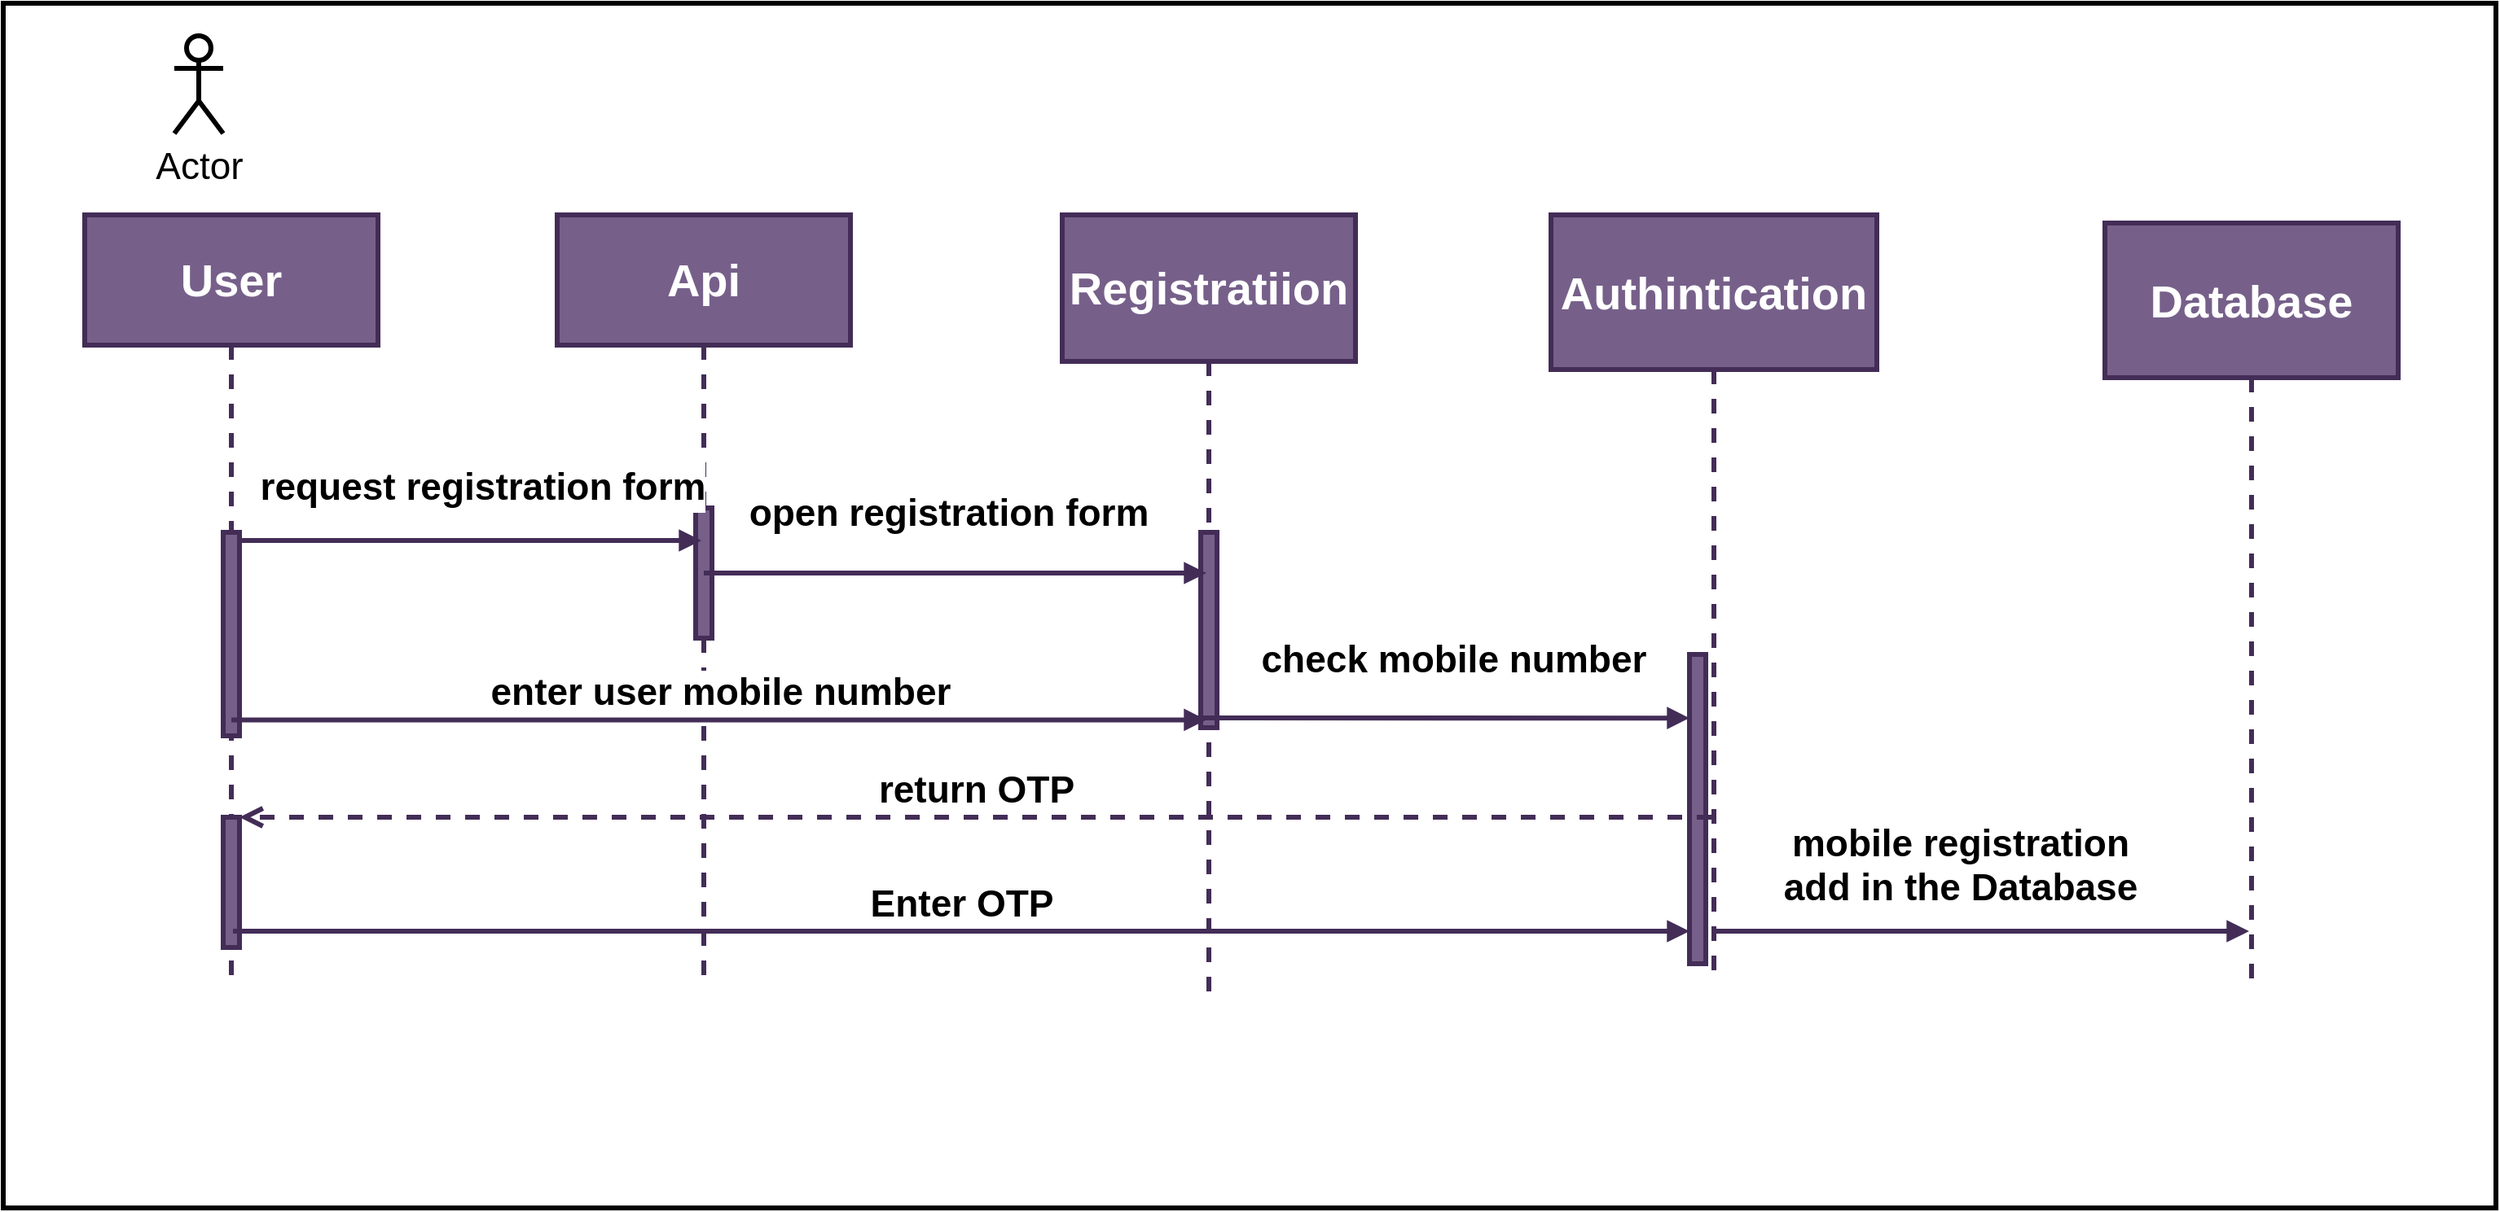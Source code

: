<mxfile version="17.4.5" type="github" pages="2">
  <diagram id="lUH7IYxGMJijNj0JPyck" name="Page-1">
    <mxGraphModel dx="1730" dy="1153" grid="1" gridSize="10" guides="1" tooltips="1" connect="1" arrows="1" fold="1" page="1" pageScale="1" pageWidth="1700" pageHeight="1100" math="0" shadow="0">
      <root>
        <mxCell id="0" />
        <mxCell id="1" parent="0" />
        <mxCell id="horDpHeikH8RiV0g9dJc-3" value="&lt;b&gt;User&lt;/b&gt;" style="shape=umlLifeline;perimeter=lifelinePerimeter;whiteSpace=wrap;html=1;container=1;collapsible=0;recursiveResize=0;outlineConnect=0;fontSize=28;size=80;strokeWidth=3;fillColor=#76608a;strokeColor=#432D57;fontColor=#ffffff;" vertex="1" parent="1">
          <mxGeometry x="100" y="270" width="180" height="470" as="geometry" />
        </mxCell>
        <mxCell id="horDpHeikH8RiV0g9dJc-23" value="" style="html=1;points=[];perimeter=orthogonalPerimeter;fontSize=23;strokeWidth=3;fillColor=#76608a;strokeColor=#432D57;fontColor=#ffffff;" vertex="1" parent="horDpHeikH8RiV0g9dJc-3">
          <mxGeometry x="85" y="370.0" width="10" height="80" as="geometry" />
        </mxCell>
        <mxCell id="horDpHeikH8RiV0g9dJc-5" value="&lt;b&gt;Api&lt;/b&gt;" style="shape=umlLifeline;perimeter=lifelinePerimeter;whiteSpace=wrap;html=1;container=1;collapsible=0;recursiveResize=0;outlineConnect=0;fontSize=28;size=80;strokeWidth=3;fillColor=#76608a;strokeColor=#432D57;fontColor=#ffffff;" vertex="1" parent="1">
          <mxGeometry x="390" y="270" width="180" height="470" as="geometry" />
        </mxCell>
        <mxCell id="horDpHeikH8RiV0g9dJc-14" value="" style="html=1;points=[];perimeter=orthogonalPerimeter;fontSize=23;strokeWidth=3;fillColor=#76608a;strokeColor=#432D57;fontColor=#ffffff;" vertex="1" parent="horDpHeikH8RiV0g9dJc-5">
          <mxGeometry x="85" y="180" width="10" height="80" as="geometry" />
        </mxCell>
        <mxCell id="horDpHeikH8RiV0g9dJc-6" value="&lt;b&gt;Registratiion&lt;/b&gt;" style="shape=umlLifeline;perimeter=lifelinePerimeter;whiteSpace=wrap;html=1;container=1;collapsible=0;recursiveResize=0;outlineConnect=0;fontSize=28;size=90;strokeWidth=3;fillColor=#76608a;strokeColor=#432D57;fontColor=#ffffff;" vertex="1" parent="1">
          <mxGeometry x="700" y="270" width="180" height="480" as="geometry" />
        </mxCell>
        <mxCell id="horDpHeikH8RiV0g9dJc-18" value="" style="html=1;points=[];perimeter=orthogonalPerimeter;fontSize=23;strokeWidth=3;fillColor=#76608a;strokeColor=#432D57;fontColor=#ffffff;" vertex="1" parent="horDpHeikH8RiV0g9dJc-6">
          <mxGeometry x="85" y="195" width="10" height="120" as="geometry" />
        </mxCell>
        <mxCell id="horDpHeikH8RiV0g9dJc-7" value="&lt;b&gt;Authintication &lt;/b&gt;" style="shape=umlLifeline;perimeter=lifelinePerimeter;whiteSpace=wrap;html=1;container=1;collapsible=0;recursiveResize=0;outlineConnect=0;fontSize=28;size=95;strokeWidth=3;fillColor=#76608a;strokeColor=#432D57;fontColor=#ffffff;" vertex="1" parent="1">
          <mxGeometry x="1000" y="270" width="200" height="470" as="geometry" />
        </mxCell>
        <mxCell id="horDpHeikH8RiV0g9dJc-20" value="" style="html=1;points=[];perimeter=orthogonalPerimeter;fontSize=23;strokeWidth=3;fillColor=#76608a;strokeColor=#432D57;fontColor=#ffffff;" vertex="1" parent="horDpHeikH8RiV0g9dJc-7">
          <mxGeometry x="85" y="270" width="10" height="190" as="geometry" />
        </mxCell>
        <mxCell id="horDpHeikH8RiV0g9dJc-21" value="&lt;b&gt;check mobile number&lt;/b&gt;" style="html=1;verticalAlign=bottom;endArrow=block;rounded=0;fontSize=23;fillColor=#76608a;strokeColor=#432D57;strokeWidth=3;" edge="1" parent="horDpHeikH8RiV0g9dJc-7">
          <mxGeometry x="0.453" y="19" width="80" relative="1" as="geometry">
            <mxPoint x="5" y="309.09" as="sourcePoint" />
            <mxPoint x="85" y="309.09" as="targetPoint" />
            <Array as="points">
              <mxPoint x="-220" y="309" />
            </Array>
            <mxPoint as="offset" />
          </mxGeometry>
        </mxCell>
        <mxCell id="horDpHeikH8RiV0g9dJc-10" value="&lt;b&gt;Database&lt;/b&gt;" style="shape=umlLifeline;perimeter=lifelinePerimeter;whiteSpace=wrap;html=1;container=1;collapsible=0;recursiveResize=0;outlineConnect=0;fontSize=28;size=95;strokeWidth=3;fillColor=#76608a;strokeColor=#432D57;fontColor=#ffffff;" vertex="1" parent="1">
          <mxGeometry x="1340" y="275" width="180" height="470" as="geometry" />
        </mxCell>
        <mxCell id="horDpHeikH8RiV0g9dJc-11" value="&lt;b&gt;&lt;font style=&quot;font-size: 23px&quot;&gt;request registration form&lt;/font&gt;&lt;/b&gt;" style="html=1;verticalAlign=bottom;endArrow=block;rounded=0;fontSize=28;startArrow=none;fillColor=#76608a;strokeColor=#432D57;strokeWidth=3;" edge="1" parent="1" source="horDpHeikH8RiV0g9dJc-12" target="horDpHeikH8RiV0g9dJc-5">
          <mxGeometry x="0.04" y="15" width="80" relative="1" as="geometry">
            <mxPoint x="290" y="420" as="sourcePoint" />
            <mxPoint x="840" y="330" as="targetPoint" />
            <Array as="points">
              <mxPoint x="330" y="470" />
            </Array>
            <mxPoint x="1" as="offset" />
          </mxGeometry>
        </mxCell>
        <mxCell id="horDpHeikH8RiV0g9dJc-12" value="" style="html=1;points=[];perimeter=orthogonalPerimeter;fontSize=23;strokeWidth=3;fillColor=#76608a;strokeColor=#432D57;fontColor=#ffffff;" vertex="1" parent="1">
          <mxGeometry x="185" y="465" width="10" height="125" as="geometry" />
        </mxCell>
        <mxCell id="horDpHeikH8RiV0g9dJc-13" value="" style="html=1;verticalAlign=bottom;endArrow=none;rounded=0;fontSize=28;fillColor=#76608a;strokeColor=#432D57;strokeWidth=3;" edge="1" parent="1" source="horDpHeikH8RiV0g9dJc-3" target="horDpHeikH8RiV0g9dJc-12">
          <mxGeometry x="0.04" y="15" width="80" relative="1" as="geometry">
            <mxPoint x="189.333" y="505.0" as="sourcePoint" />
            <mxPoint x="479" y="505.0" as="targetPoint" />
            <mxPoint x="1" as="offset" />
          </mxGeometry>
        </mxCell>
        <mxCell id="horDpHeikH8RiV0g9dJc-17" value="&lt;b&gt;open registration form &lt;/b&gt;" style="html=1;verticalAlign=bottom;endArrow=block;rounded=0;fontSize=23;fillColor=#76608a;strokeColor=#432D57;strokeWidth=3;" edge="1" parent="1" target="horDpHeikH8RiV0g9dJc-6">
          <mxGeometry x="-0.029" y="20" width="80" relative="1" as="geometry">
            <mxPoint x="480" y="490" as="sourcePoint" />
            <mxPoint x="650" y="490" as="targetPoint" />
            <Array as="points">
              <mxPoint x="630" y="490" />
            </Array>
            <mxPoint as="offset" />
          </mxGeometry>
        </mxCell>
        <mxCell id="horDpHeikH8RiV0g9dJc-19" value="&lt;b&gt;enter user mobile number&lt;/b&gt;" style="html=1;verticalAlign=bottom;endArrow=block;rounded=0;fontSize=23;exitX=0.5;exitY=0.66;exitDx=0;exitDy=0;exitPerimeter=0;fillColor=#76608a;strokeColor=#432D57;strokeWidth=3;" edge="1" parent="1" source="horDpHeikH8RiV0g9dJc-3" target="horDpHeikH8RiV0g9dJc-6">
          <mxGeometry width="80" relative="1" as="geometry">
            <mxPoint x="530" y="570" as="sourcePoint" />
            <mxPoint x="610" y="570" as="targetPoint" />
          </mxGeometry>
        </mxCell>
        <mxCell id="horDpHeikH8RiV0g9dJc-22" value="&lt;b&gt;return OTP&lt;/b&gt;" style="html=1;verticalAlign=bottom;endArrow=open;dashed=1;endSize=8;rounded=0;fontSize=23;fillColor=#76608a;strokeColor=#432D57;strokeWidth=3;" edge="1" parent="1" source="horDpHeikH8RiV0g9dJc-7" target="horDpHeikH8RiV0g9dJc-23">
          <mxGeometry relative="1" as="geometry">
            <mxPoint x="680" y="650" as="sourcePoint" />
            <mxPoint x="600" y="650" as="targetPoint" />
          </mxGeometry>
        </mxCell>
        <mxCell id="horDpHeikH8RiV0g9dJc-24" value="&lt;b&gt;Enter OTP&lt;/b&gt;" style="html=1;verticalAlign=bottom;endArrow=block;rounded=0;fontSize=23;fillColor=#76608a;strokeColor=#432D57;strokeWidth=3;" edge="1" parent="1" source="horDpHeikH8RiV0g9dJc-3" target="horDpHeikH8RiV0g9dJc-20">
          <mxGeometry width="80" relative="1" as="geometry">
            <mxPoint x="600" y="650" as="sourcePoint" />
            <mxPoint x="680" y="650" as="targetPoint" />
            <Array as="points">
              <mxPoint x="200" y="710" />
            </Array>
          </mxGeometry>
        </mxCell>
        <mxCell id="horDpHeikH8RiV0g9dJc-25" value="&lt;div&gt;&lt;b&gt;mobile registration &lt;br&gt;&lt;/b&gt;&lt;/div&gt;&lt;div&gt;&lt;b&gt;add in the Database&lt;/b&gt;&lt;/div&gt;" style="html=1;verticalAlign=bottom;endArrow=block;rounded=0;fontSize=23;fillColor=#76608a;strokeColor=#432D57;strokeWidth=3;" edge="1" parent="1" source="horDpHeikH8RiV0g9dJc-7" target="horDpHeikH8RiV0g9dJc-10">
          <mxGeometry x="-0.086" y="10" width="80" relative="1" as="geometry">
            <mxPoint x="1120" y="660" as="sourcePoint" />
            <mxPoint x="1200" y="660" as="targetPoint" />
            <Array as="points">
              <mxPoint x="1160" y="710" />
            </Array>
            <mxPoint as="offset" />
          </mxGeometry>
        </mxCell>
        <mxCell id="horDpHeikH8RiV0g9dJc-26" value="" style="rounded=0;whiteSpace=wrap;html=1;fontSize=23;strokeWidth=3;fillColor=none;" vertex="1" parent="1">
          <mxGeometry x="50" y="140" width="1530" height="740" as="geometry" />
        </mxCell>
        <mxCell id="G3GjucO_oMO43UOVzfCU-1" value="Actor" style="shape=umlActor;verticalLabelPosition=bottom;verticalAlign=top;html=1;outlineConnect=0;fontSize=23;strokeWidth=3;fillColor=none;" vertex="1" parent="1">
          <mxGeometry x="155" y="160" width="30" height="60" as="geometry" />
        </mxCell>
      </root>
    </mxGraphModel>
  </diagram>
  <diagram id="GhMpeep6_PEhTpSxNjq4" name="Page-2">
    <mxGraphModel dx="2076" dy="1384" grid="1" gridSize="10" guides="1" tooltips="1" connect="1" arrows="1" fold="1" page="1" pageScale="1" pageWidth="1700" pageHeight="1100" math="0" shadow="0">
      <root>
        <mxCell id="0" />
        <mxCell id="1" parent="0" />
        <mxCell id="-cpC5021foC9Ec6jcuWS-1" value="&lt;b&gt;User&lt;/b&gt;" style="shape=umlLifeline;perimeter=lifelinePerimeter;whiteSpace=wrap;html=1;container=1;collapsible=0;recursiveResize=0;outlineConnect=0;fontSize=28;size=80;strokeWidth=3;fillColor=#76608a;strokeColor=#432D57;fontColor=#ffffff;" vertex="1" parent="1">
          <mxGeometry x="150" y="290" width="180" height="690" as="geometry" />
        </mxCell>
        <mxCell id="-cpC5021foC9Ec6jcuWS-2" value="" style="html=1;points=[];perimeter=orthogonalPerimeter;fontSize=23;strokeWidth=3;fillColor=#76608a;strokeColor=#432D57;fontColor=#ffffff;" vertex="1" parent="-cpC5021foC9Ec6jcuWS-1">
          <mxGeometry x="85" y="370" width="10" height="320" as="geometry" />
        </mxCell>
        <mxCell id="-cpC5021foC9Ec6jcuWS-3" value="&lt;b&gt;Api&lt;/b&gt;" style="shape=umlLifeline;perimeter=lifelinePerimeter;whiteSpace=wrap;html=1;container=1;collapsible=0;recursiveResize=0;outlineConnect=0;fontSize=28;size=80;strokeWidth=3;fillColor=#76608a;strokeColor=#432D57;fontColor=#ffffff;" vertex="1" parent="1">
          <mxGeometry x="390" y="290" width="180" height="700" as="geometry" />
        </mxCell>
        <mxCell id="-cpC5021foC9Ec6jcuWS-4" value="" style="html=1;points=[];perimeter=orthogonalPerimeter;fontSize=23;strokeWidth=3;fillColor=#76608a;strokeColor=#432D57;fontColor=#ffffff;" vertex="1" parent="-cpC5021foC9Ec6jcuWS-3">
          <mxGeometry x="85" y="180" width="10" height="80" as="geometry" />
        </mxCell>
        <mxCell id="-cpC5021foC9Ec6jcuWS-27" value="" style="html=1;points=[];perimeter=orthogonalPerimeter;fontSize=23;strokeWidth=3;fillColor=#76608a;fontColor=#ffffff;strokeColor=#432D57;" vertex="1" parent="-cpC5021foC9Ec6jcuWS-3">
          <mxGeometry x="85" y="450" width="10" height="250" as="geometry" />
        </mxCell>
        <mxCell id="-cpC5021foC9Ec6jcuWS-26" style="edgeStyle=orthogonalEdgeStyle;rounded=0;orthogonalLoop=1;jettySize=auto;html=1;fontSize=23;strokeWidth=3;dashed=1;fillColor=#76608a;strokeColor=#432D57;" edge="1" parent="-cpC5021foC9Ec6jcuWS-3" source="-cpC5021foC9Ec6jcuWS-3" target="-cpC5021foC9Ec6jcuWS-27">
          <mxGeometry relative="1" as="geometry">
            <mxPoint x="90" y="710" as="targetPoint" />
            <Array as="points">
              <mxPoint x="90" y="700" />
            </Array>
          </mxGeometry>
        </mxCell>
        <mxCell id="-cpC5021foC9Ec6jcuWS-5" value="&lt;b&gt;Log in&lt;/b&gt; page" style="shape=umlLifeline;perimeter=lifelinePerimeter;whiteSpace=wrap;html=1;container=1;collapsible=0;recursiveResize=0;outlineConnect=0;fontSize=28;size=90;strokeWidth=3;fillColor=#76608a;strokeColor=#432D57;fontColor=#ffffff;" vertex="1" parent="1">
          <mxGeometry x="630" y="292.5" width="180" height="480" as="geometry" />
        </mxCell>
        <mxCell id="-cpC5021foC9Ec6jcuWS-6" value="" style="html=1;points=[];perimeter=orthogonalPerimeter;fontSize=23;strokeWidth=3;fillColor=#76608a;strokeColor=#432D57;fontColor=#ffffff;" vertex="1" parent="-cpC5021foC9Ec6jcuWS-5">
          <mxGeometry x="85" y="195" width="10" height="120" as="geometry" />
        </mxCell>
        <mxCell id="-cpC5021foC9Ec6jcuWS-7" value="&lt;b&gt;Database&lt;/b&gt;" style="shape=umlLifeline;perimeter=lifelinePerimeter;whiteSpace=wrap;html=1;container=1;collapsible=0;recursiveResize=0;outlineConnect=0;fontSize=28;size=95;strokeWidth=3;fillColor=#76608a;strokeColor=#432D57;fontColor=#ffffff;" vertex="1" parent="1">
          <mxGeometry x="910" y="290" width="200" height="720" as="geometry" />
        </mxCell>
        <mxCell id="-cpC5021foC9Ec6jcuWS-8" value="" style="html=1;points=[];perimeter=orthogonalPerimeter;fontSize=23;strokeWidth=3;fillColor=#76608a;strokeColor=#432D57;fontColor=#ffffff;" vertex="1" parent="-cpC5021foC9Ec6jcuWS-7">
          <mxGeometry x="95" y="270" width="10" height="140" as="geometry" />
        </mxCell>
        <mxCell id="-cpC5021foC9Ec6jcuWS-9" value="&lt;b&gt;check mobile number&lt;/b&gt;" style="html=1;verticalAlign=bottom;endArrow=block;rounded=0;fontSize=23;fillColor=#76608a;strokeColor=#432D57;strokeWidth=3;" edge="1" parent="-cpC5021foC9Ec6jcuWS-7">
          <mxGeometry x="0.453" y="19" width="80" relative="1" as="geometry">
            <mxPoint x="25" y="309.09" as="sourcePoint" />
            <mxPoint x="105" y="309.09" as="targetPoint" />
            <Array as="points">
              <mxPoint x="-200" y="309" />
            </Array>
            <mxPoint as="offset" />
          </mxGeometry>
        </mxCell>
        <mxCell id="-cpC5021foC9Ec6jcuWS-25" value="" style="html=1;points=[];perimeter=orthogonalPerimeter;fontSize=23;strokeWidth=3;fillColor=#76608a;fontColor=#ffffff;strokeColor=#432D57;" vertex="1" parent="-cpC5021foC9Ec6jcuWS-7">
          <mxGeometry x="95" y="480" width="10" height="110" as="geometry" />
        </mxCell>
        <mxCell id="-cpC5021foC9Ec6jcuWS-10" value="&lt;b&gt;Authintication&amp;nbsp;&lt;/b&gt;" style="shape=umlLifeline;perimeter=lifelinePerimeter;whiteSpace=wrap;html=1;container=1;collapsible=0;recursiveResize=0;outlineConnect=0;fontSize=28;size=95;strokeWidth=3;fillColor=#76608a;strokeColor=#432D57;fontColor=#ffffff;" vertex="1" parent="1">
          <mxGeometry x="1170" y="295" width="200" height="510" as="geometry" />
        </mxCell>
        <mxCell id="-cpC5021foC9Ec6jcuWS-21" value="" style="html=1;points=[];perimeter=orthogonalPerimeter;fontSize=23;strokeWidth=3;fillColor=#76608a;fontColor=#ffffff;strokeColor=#432D57;" vertex="1" parent="-cpC5021foC9Ec6jcuWS-10">
          <mxGeometry x="95" y="405" width="10" height="105" as="geometry" />
        </mxCell>
        <mxCell id="-cpC5021foC9Ec6jcuWS-11" value="&lt;b&gt;&lt;font style=&quot;font-size: 23px&quot;&gt;request registration form&lt;/font&gt;&lt;/b&gt;" style="html=1;verticalAlign=bottom;endArrow=block;rounded=0;fontSize=28;startArrow=none;fillColor=#76608a;strokeColor=#432D57;strokeWidth=3;" edge="1" parent="1" source="-cpC5021foC9Ec6jcuWS-12" target="-cpC5021foC9Ec6jcuWS-3">
          <mxGeometry x="0.04" y="15" width="80" relative="1" as="geometry">
            <mxPoint x="340" y="440" as="sourcePoint" />
            <mxPoint x="890" y="350" as="targetPoint" />
            <Array as="points">
              <mxPoint x="380" y="490" />
            </Array>
            <mxPoint x="1" as="offset" />
          </mxGeometry>
        </mxCell>
        <mxCell id="-cpC5021foC9Ec6jcuWS-12" value="" style="html=1;points=[];perimeter=orthogonalPerimeter;fontSize=23;strokeWidth=3;fillColor=#76608a;strokeColor=#432D57;fontColor=#ffffff;" vertex="1" parent="1">
          <mxGeometry x="235" y="485" width="10" height="125" as="geometry" />
        </mxCell>
        <mxCell id="-cpC5021foC9Ec6jcuWS-13" value="" style="html=1;verticalAlign=bottom;endArrow=none;rounded=0;fontSize=28;fillColor=#76608a;strokeColor=#432D57;strokeWidth=3;" edge="1" parent="1" source="-cpC5021foC9Ec6jcuWS-1" target="-cpC5021foC9Ec6jcuWS-12">
          <mxGeometry x="0.04" y="15" width="80" relative="1" as="geometry">
            <mxPoint x="239.333" y="525.0" as="sourcePoint" />
            <mxPoint x="529" y="525.0" as="targetPoint" />
            <mxPoint x="1" as="offset" />
          </mxGeometry>
        </mxCell>
        <mxCell id="-cpC5021foC9Ec6jcuWS-14" value="&lt;b&gt;open registration form &lt;/b&gt;" style="html=1;verticalAlign=bottom;endArrow=block;rounded=0;fontSize=23;fillColor=#76608a;strokeColor=#432D57;strokeWidth=3;" edge="1" parent="1" target="-cpC5021foC9Ec6jcuWS-5">
          <mxGeometry x="-0.029" y="20" width="80" relative="1" as="geometry">
            <mxPoint x="530" y="510" as="sourcePoint" />
            <mxPoint x="700" y="510" as="targetPoint" />
            <Array as="points">
              <mxPoint x="680" y="510" />
            </Array>
            <mxPoint as="offset" />
          </mxGeometry>
        </mxCell>
        <mxCell id="-cpC5021foC9Ec6jcuWS-15" value="&lt;b&gt;enter user mobile number&lt;/b&gt;" style="html=1;verticalAlign=bottom;endArrow=block;rounded=0;fontSize=23;fillColor=#76608a;strokeColor=#432D57;strokeWidth=3;" edge="1" parent="1" source="-cpC5021foC9Ec6jcuWS-1" target="-cpC5021foC9Ec6jcuWS-5">
          <mxGeometry width="80" relative="1" as="geometry">
            <mxPoint x="580" y="590" as="sourcePoint" />
            <mxPoint x="660" y="590" as="targetPoint" />
            <Array as="points">
              <mxPoint x="310" y="570" />
            </Array>
          </mxGeometry>
        </mxCell>
        <mxCell id="-cpC5021foC9Ec6jcuWS-16" value="&lt;b&gt;return OTP&lt;/b&gt;" style="html=1;verticalAlign=bottom;endArrow=open;dashed=1;endSize=8;rounded=0;fontSize=23;fillColor=#76608a;strokeColor=#432D57;strokeWidth=3;" edge="1" parent="1" source="-cpC5021foC9Ec6jcuWS-7" target="-cpC5021foC9Ec6jcuWS-2">
          <mxGeometry relative="1" as="geometry">
            <mxPoint x="730" y="670" as="sourcePoint" />
            <mxPoint x="650" y="670" as="targetPoint" />
          </mxGeometry>
        </mxCell>
        <mxCell id="-cpC5021foC9Ec6jcuWS-17" value="&lt;b&gt;Enter OTP&lt;/b&gt;" style="html=1;verticalAlign=bottom;endArrow=block;rounded=0;fontSize=23;fillColor=#76608a;strokeColor=#432D57;strokeWidth=3;" edge="1" parent="1" source="-cpC5021foC9Ec6jcuWS-1" target="-cpC5021foC9Ec6jcuWS-10">
          <mxGeometry width="80" relative="1" as="geometry">
            <mxPoint x="650" y="670" as="sourcePoint" />
            <mxPoint x="730" y="670" as="targetPoint" />
            <Array as="points">
              <mxPoint x="250" y="730" />
            </Array>
          </mxGeometry>
        </mxCell>
        <mxCell id="-cpC5021foC9Ec6jcuWS-20" value="Actor" style="shape=umlActor;verticalLabelPosition=bottom;verticalAlign=top;html=1;outlineConnect=0;fontSize=23;strokeWidth=3;fillColor=#76608a;fontColor=#ffffff;strokeColor=#432D57;" vertex="1" parent="1">
          <mxGeometry x="205" y="180" width="30" height="60" as="geometry" />
        </mxCell>
        <mxCell id="-cpC5021foC9Ec6jcuWS-22" value="&lt;b&gt;&lt;font color=&quot;#FFFFFF&quot;&gt;Main Page&lt;/font&gt;&lt;/b&gt;" style="shape=umlLifeline;perimeter=lifelinePerimeter;whiteSpace=wrap;html=1;container=1;collapsible=0;recursiveResize=0;outlineConnect=0;fontSize=23;strokeWidth=3;fillColor=#76608a;size=95;fontColor=#ffffff;strokeColor=#432D57;" vertex="1" parent="1">
          <mxGeometry x="1430" y="300" width="180" height="580" as="geometry" />
        </mxCell>
        <mxCell id="-cpC5021foC9Ec6jcuWS-23" value="&lt;div&gt;Redirecting to &lt;br&gt;&lt;/div&gt;&lt;div&gt;the main page&lt;/div&gt;" style="html=1;verticalAlign=bottom;endArrow=block;rounded=0;fontSize=23;strokeWidth=3;fillColor=#76608a;strokeColor=#432D57;" edge="1" parent="1" source="-cpC5021foC9Ec6jcuWS-10" target="-cpC5021foC9Ec6jcuWS-22">
          <mxGeometry width="80" relative="1" as="geometry">
            <mxPoint x="980" y="550" as="sourcePoint" />
            <mxPoint x="1060" y="550" as="targetPoint" />
            <Array as="points">
              <mxPoint x="1340" y="740" />
            </Array>
          </mxGeometry>
        </mxCell>
        <mxCell id="-cpC5021foC9Ec6jcuWS-28" value="&lt;b&gt;Successful&amp;nbsp; Login&lt;/b&gt;" style="html=1;verticalAlign=bottom;endArrow=open;dashed=1;endSize=8;rounded=0;fontSize=23;strokeWidth=3;fillColor=#76608a;strokeColor=#432D57;" edge="1" parent="1" source="-cpC5021foC9Ec6jcuWS-21" target="-cpC5021foC9Ec6jcuWS-3">
          <mxGeometry relative="1" as="geometry">
            <mxPoint x="820" y="660" as="sourcePoint" />
            <mxPoint x="740" y="660" as="targetPoint" />
            <Array as="points">
              <mxPoint x="880" y="770" />
            </Array>
          </mxGeometry>
        </mxCell>
        <mxCell id="-cpC5021foC9Ec6jcuWS-29" value="&lt;b&gt;access denied&lt;/b&gt;" style="html=1;verticalAlign=bottom;endArrow=open;dashed=1;endSize=8;rounded=0;fontSize=23;strokeWidth=3;exitX=-0.022;exitY=0.858;exitDx=0;exitDy=0;exitPerimeter=0;fillColor=#76608a;strokeColor=#432D57;" edge="1" parent="1" source="-cpC5021foC9Ec6jcuWS-25" target="-cpC5021foC9Ec6jcuWS-3">
          <mxGeometry x="0.046" relative="1" as="geometry">
            <mxPoint x="820" y="660" as="sourcePoint" />
            <mxPoint x="740" y="660" as="targetPoint" />
            <mxPoint x="1" as="offset" />
          </mxGeometry>
        </mxCell>
        <mxCell id="-cpC5021foC9Ec6jcuWS-30" value="&lt;b&gt;Try again&lt;/b&gt;" style="html=1;verticalAlign=bottom;endArrow=open;dashed=1;endSize=8;rounded=0;fontSize=23;strokeWidth=3;fillColor=#76608a;strokeColor=#432D57;" edge="1" parent="1" target="-cpC5021foC9Ec6jcuWS-1">
          <mxGeometry x="0.034" y="-20" relative="1" as="geometry">
            <mxPoint x="490" y="930" as="sourcePoint" />
            <mxPoint x="780" y="690" as="targetPoint" />
            <mxPoint x="1" as="offset" />
          </mxGeometry>
        </mxCell>
        <mxCell id="-cpC5021foC9Ec6jcuWS-31" value="" style="rounded=0;whiteSpace=wrap;html=1;fontSize=23;fontColor=#FFFFFF;strokeWidth=3;fillColor=none;" vertex="1" parent="1">
          <mxGeometry x="85" y="110" width="1575" height="920" as="geometry" />
        </mxCell>
      </root>
    </mxGraphModel>
  </diagram>
</mxfile>
